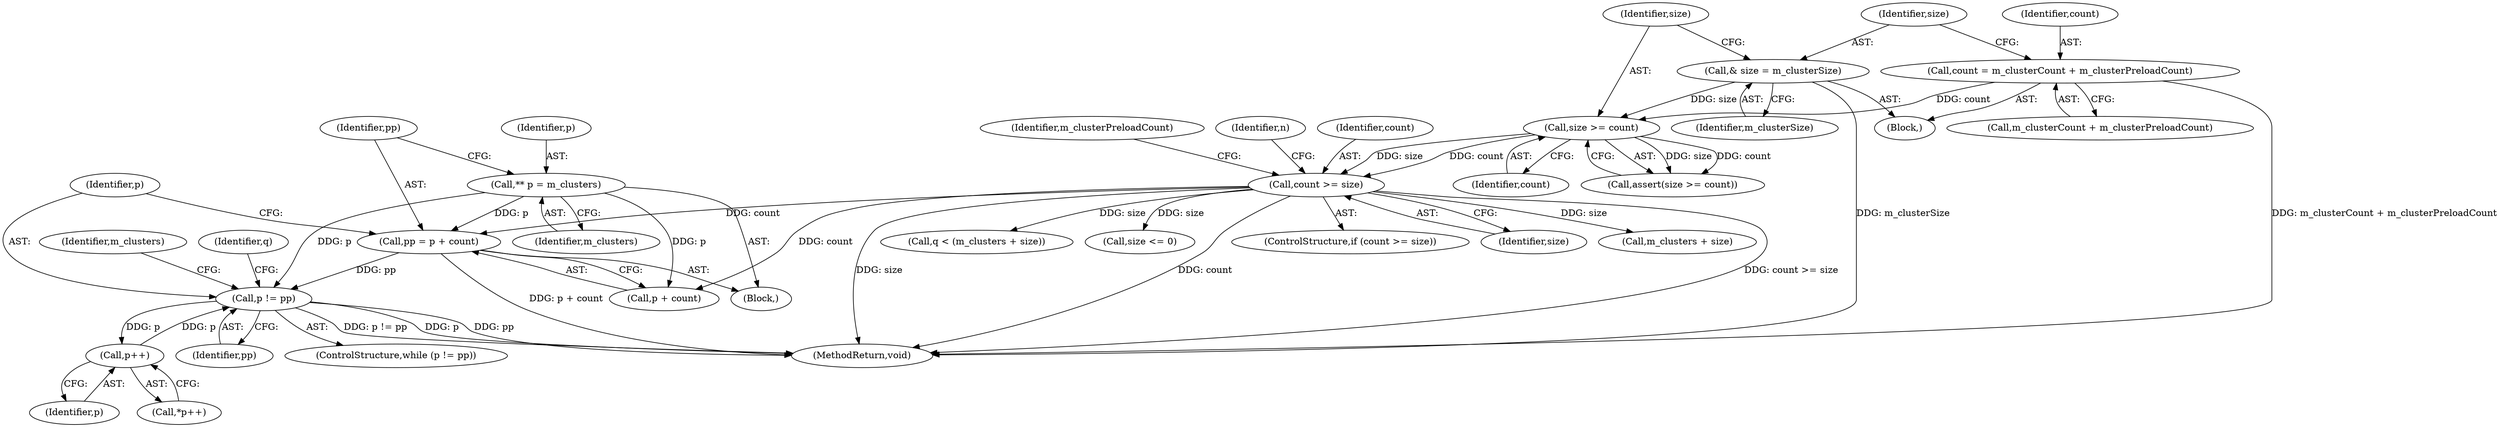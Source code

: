 digraph "1_Android_04839626ed859623901ebd3a5fd483982186b59d@integer" {
"1000159" [label="(Call,pp = p + count)"];
"1000156" [label="(Call,** p = m_clusters)"];
"1000136" [label="(Call,count >= size)"];
"1000122" [label="(Call,size >= count)"];
"1000118" [label="(Call,& size = m_clusterSize)"];
"1000112" [label="(Call,count = m_clusterCount + m_clusterPreloadCount)"];
"1000165" [label="(Call,p != pp)"];
"1000173" [label="(Call,p++)"];
"1000251" [label="(MethodReturn,void)"];
"1000160" [label="(Identifier,pp)"];
"1000166" [label="(Identifier,p)"];
"1000135" [label="(ControlStructure,if (count >= size))"];
"1000185" [label="(Identifier,m_clusterPreloadCount)"];
"1000157" [label="(Identifier,p)"];
"1000119" [label="(Identifier,size)"];
"1000138" [label="(Identifier,size)"];
"1000156" [label="(Call,** p = m_clusters)"];
"1000158" [label="(Identifier,m_clusters)"];
"1000161" [label="(Call,p + count)"];
"1000142" [label="(Identifier,n)"];
"1000122" [label="(Call,size >= count)"];
"1000176" [label="(Identifier,m_clusters)"];
"1000214" [label="(Call,m_clusters + size)"];
"1000136" [label="(Call,count >= size)"];
"1000165" [label="(Call,p != pp)"];
"1000167" [label="(Identifier,pp)"];
"1000159" [label="(Call,pp = p + count)"];
"1000174" [label="(Identifier,p)"];
"1000121" [label="(Call,assert(size >= count))"];
"1000102" [label="(Block,)"];
"1000164" [label="(ControlStructure,while (p != pp))"];
"1000172" [label="(Call,*p++)"];
"1000113" [label="(Identifier,count)"];
"1000173" [label="(Call,p++)"];
"1000112" [label="(Call,count = m_clusterCount + m_clusterPreloadCount)"];
"1000114" [label="(Call,m_clusterCount + m_clusterPreloadCount)"];
"1000212" [label="(Call,q < (m_clusters + size))"];
"1000139" [label="(Block,)"];
"1000120" [label="(Identifier,m_clusterSize)"];
"1000118" [label="(Call,& size = m_clusterSize)"];
"1000144" [label="(Call,size <= 0)"];
"1000137" [label="(Identifier,count)"];
"1000171" [label="(Identifier,q)"];
"1000123" [label="(Identifier,size)"];
"1000124" [label="(Identifier,count)"];
"1000159" -> "1000139"  [label="AST: "];
"1000159" -> "1000161"  [label="CFG: "];
"1000160" -> "1000159"  [label="AST: "];
"1000161" -> "1000159"  [label="AST: "];
"1000166" -> "1000159"  [label="CFG: "];
"1000159" -> "1000251"  [label="DDG: p + count"];
"1000156" -> "1000159"  [label="DDG: p"];
"1000136" -> "1000159"  [label="DDG: count"];
"1000159" -> "1000165"  [label="DDG: pp"];
"1000156" -> "1000139"  [label="AST: "];
"1000156" -> "1000158"  [label="CFG: "];
"1000157" -> "1000156"  [label="AST: "];
"1000158" -> "1000156"  [label="AST: "];
"1000160" -> "1000156"  [label="CFG: "];
"1000156" -> "1000161"  [label="DDG: p"];
"1000156" -> "1000165"  [label="DDG: p"];
"1000136" -> "1000135"  [label="AST: "];
"1000136" -> "1000138"  [label="CFG: "];
"1000137" -> "1000136"  [label="AST: "];
"1000138" -> "1000136"  [label="AST: "];
"1000142" -> "1000136"  [label="CFG: "];
"1000185" -> "1000136"  [label="CFG: "];
"1000136" -> "1000251"  [label="DDG: count >= size"];
"1000136" -> "1000251"  [label="DDG: size"];
"1000136" -> "1000251"  [label="DDG: count"];
"1000122" -> "1000136"  [label="DDG: count"];
"1000122" -> "1000136"  [label="DDG: size"];
"1000136" -> "1000144"  [label="DDG: size"];
"1000136" -> "1000161"  [label="DDG: count"];
"1000136" -> "1000212"  [label="DDG: size"];
"1000136" -> "1000214"  [label="DDG: size"];
"1000122" -> "1000121"  [label="AST: "];
"1000122" -> "1000124"  [label="CFG: "];
"1000123" -> "1000122"  [label="AST: "];
"1000124" -> "1000122"  [label="AST: "];
"1000121" -> "1000122"  [label="CFG: "];
"1000122" -> "1000121"  [label="DDG: size"];
"1000122" -> "1000121"  [label="DDG: count"];
"1000118" -> "1000122"  [label="DDG: size"];
"1000112" -> "1000122"  [label="DDG: count"];
"1000118" -> "1000102"  [label="AST: "];
"1000118" -> "1000120"  [label="CFG: "];
"1000119" -> "1000118"  [label="AST: "];
"1000120" -> "1000118"  [label="AST: "];
"1000123" -> "1000118"  [label="CFG: "];
"1000118" -> "1000251"  [label="DDG: m_clusterSize"];
"1000112" -> "1000102"  [label="AST: "];
"1000112" -> "1000114"  [label="CFG: "];
"1000113" -> "1000112"  [label="AST: "];
"1000114" -> "1000112"  [label="AST: "];
"1000119" -> "1000112"  [label="CFG: "];
"1000112" -> "1000251"  [label="DDG: m_clusterCount + m_clusterPreloadCount"];
"1000165" -> "1000164"  [label="AST: "];
"1000165" -> "1000167"  [label="CFG: "];
"1000166" -> "1000165"  [label="AST: "];
"1000167" -> "1000165"  [label="AST: "];
"1000171" -> "1000165"  [label="CFG: "];
"1000176" -> "1000165"  [label="CFG: "];
"1000165" -> "1000251"  [label="DDG: p"];
"1000165" -> "1000251"  [label="DDG: pp"];
"1000165" -> "1000251"  [label="DDG: p != pp"];
"1000173" -> "1000165"  [label="DDG: p"];
"1000165" -> "1000173"  [label="DDG: p"];
"1000173" -> "1000172"  [label="AST: "];
"1000173" -> "1000174"  [label="CFG: "];
"1000174" -> "1000173"  [label="AST: "];
"1000172" -> "1000173"  [label="CFG: "];
}
